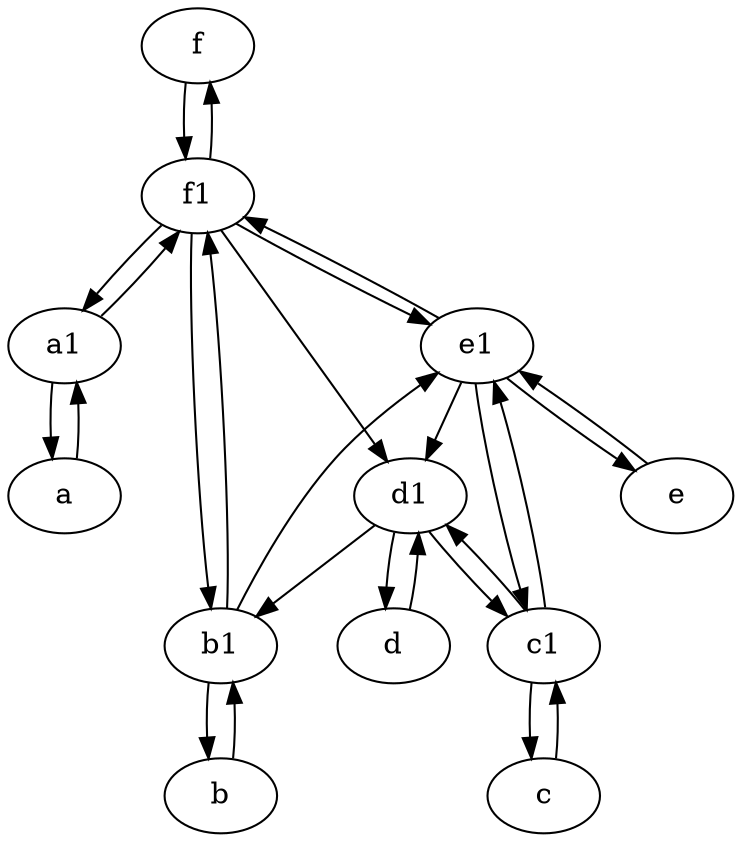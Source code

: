digraph  {
	f [pos="15,45!"];
	b [pos="50,20!"];
	c [pos="20,10!"];
	f1;
	d [pos="20,30!"];
	a1 [pos="40,15!"];
	b1 [pos="45,20!"];
	d1 [pos="25,30!"];
	a [pos="40,10!"];
	e1 [pos="25,45!"];
	c1 [pos="30,15!"];
	e [pos="30,50!"];
	b1 -> b;
	c -> c1;
	f1 -> f;
	e1 -> c1;
	f1 -> a1;
	f1 -> e1;
	d1 -> c1;
	e1 -> f1;
	f1 -> d1;
	f -> f1;
	a1 -> f1;
	c1 -> e1;
	d1 -> b1;
	e1 -> e;
	b1 -> f1;
	c1 -> d1;
	e1 -> d1;
	d -> d1;
	f1 -> b1;
	d1 -> d;
	a -> a1;
	b1 -> e1;
	a1 -> a;
	c1 -> c;
	e -> e1;
	b -> b1;

	}